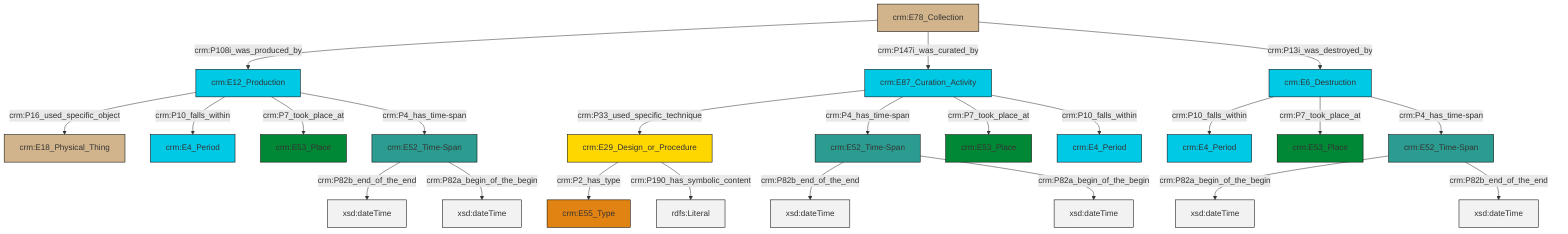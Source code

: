 graph TD
classDef Literal fill:#f2f2f2,stroke:#000000;
classDef CRM_Entity fill:#FFFFFF,stroke:#000000;
classDef Temporal_Entity fill:#00C9E6, stroke:#000000;
classDef Type fill:#E18312, stroke:#000000;
classDef Time-Span fill:#2C9C91, stroke:#000000;
classDef Appellation fill:#FFEB7F, stroke:#000000;
classDef Place fill:#008836, stroke:#000000;
classDef Persistent_Item fill:#B266B2, stroke:#000000;
classDef Conceptual_Object fill:#FFD700, stroke:#000000;
classDef Physical_Thing fill:#D2B48C, stroke:#000000;
classDef Actor fill:#f58aad, stroke:#000000;
classDef PC_Classes fill:#4ce600, stroke:#000000;
classDef Multi fill:#cccccc,stroke:#000000;

0["crm:E6_Destruction"]:::Temporal_Entity -->|crm:P10_falls_within| 1["crm:E4_Period"]:::Temporal_Entity
2["crm:E29_Design_or_Procedure"]:::Conceptual_Object -->|crm:P2_has_type| 3["crm:E55_Type"]:::Type
4["crm:E87_Curation_Activity"]:::Temporal_Entity -->|crm:P33_used_specific_technique| 2["crm:E29_Design_or_Procedure"]:::Conceptual_Object
7["crm:E12_Production"]:::Temporal_Entity -->|crm:P16_used_specific_object| 8["crm:E18_Physical_Thing"]:::Physical_Thing
7["crm:E12_Production"]:::Temporal_Entity -->|crm:P10_falls_within| 9["crm:E4_Period"]:::Temporal_Entity
2["crm:E29_Design_or_Procedure"]:::Conceptual_Object -->|crm:P190_has_symbolic_content| 10[rdfs:Literal]:::Literal
12["crm:E52_Time-Span"]:::Time-Span -->|crm:P82b_end_of_the_end| 13[xsd:dateTime]:::Literal
0["crm:E6_Destruction"]:::Temporal_Entity -->|crm:P7_took_place_at| 5["crm:E53_Place"]:::Place
4["crm:E87_Curation_Activity"]:::Temporal_Entity -->|crm:P4_has_time-span| 15["crm:E52_Time-Span"]:::Time-Span
18["crm:E78_Collection"]:::Physical_Thing -->|crm:P108i_was_produced_by| 7["crm:E12_Production"]:::Temporal_Entity
18["crm:E78_Collection"]:::Physical_Thing -->|crm:P147i_was_curated_by| 4["crm:E87_Curation_Activity"]:::Temporal_Entity
4["crm:E87_Curation_Activity"]:::Temporal_Entity -->|crm:P7_took_place_at| 19["crm:E53_Place"]:::Place
12["crm:E52_Time-Span"]:::Time-Span -->|crm:P82a_begin_of_the_begin| 22[xsd:dateTime]:::Literal
23["crm:E52_Time-Span"]:::Time-Span -->|crm:P82a_begin_of_the_begin| 24[xsd:dateTime]:::Literal
7["crm:E12_Production"]:::Temporal_Entity -->|crm:P7_took_place_at| 27["crm:E53_Place"]:::Place
4["crm:E87_Curation_Activity"]:::Temporal_Entity -->|crm:P10_falls_within| 16["crm:E4_Period"]:::Temporal_Entity
7["crm:E12_Production"]:::Temporal_Entity -->|crm:P4_has_time-span| 12["crm:E52_Time-Span"]:::Time-Span
15["crm:E52_Time-Span"]:::Time-Span -->|crm:P82b_end_of_the_end| 29[xsd:dateTime]:::Literal
23["crm:E52_Time-Span"]:::Time-Span -->|crm:P82b_end_of_the_end| 33[xsd:dateTime]:::Literal
18["crm:E78_Collection"]:::Physical_Thing -->|crm:P13i_was_destroyed_by| 0["crm:E6_Destruction"]:::Temporal_Entity
0["crm:E6_Destruction"]:::Temporal_Entity -->|crm:P4_has_time-span| 23["crm:E52_Time-Span"]:::Time-Span
15["crm:E52_Time-Span"]:::Time-Span -->|crm:P82a_begin_of_the_begin| 37[xsd:dateTime]:::Literal